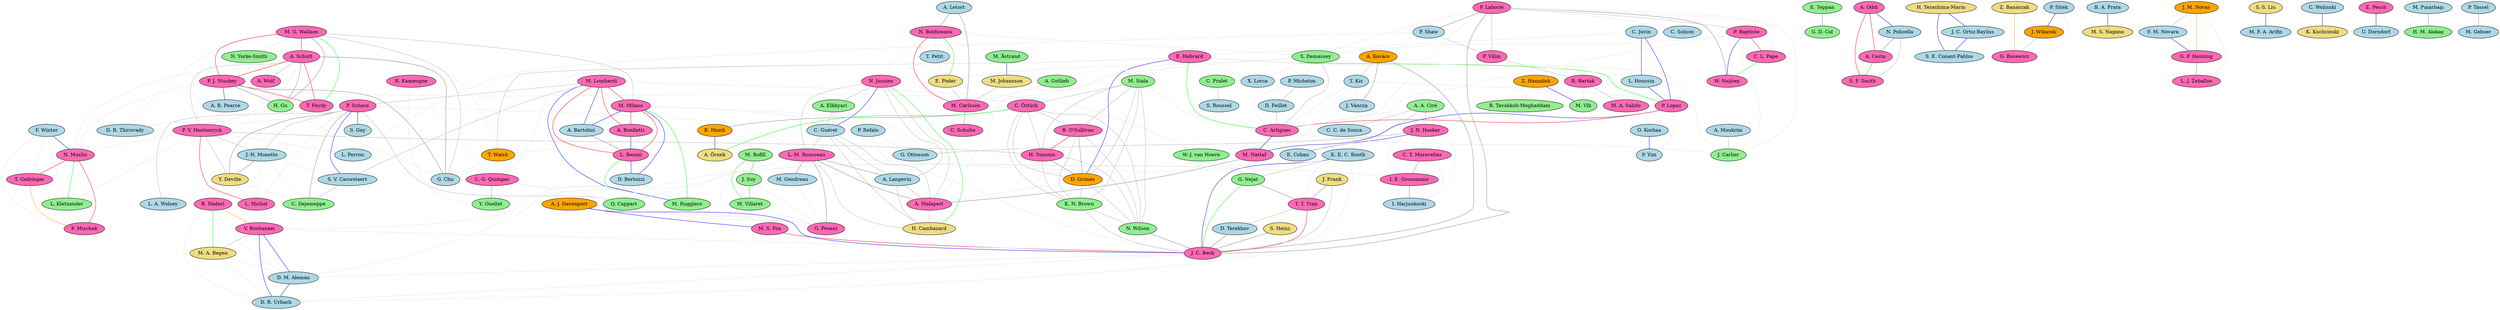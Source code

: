 strict graph coauth {
a615 [label="M. Gendreau" style="filled" fillcolor="lightblue"]
a121 [label="P. Vilím" style="filled" fillcolor="hotpink"]
a225 [label="A. Bartolini" style="filled" fillcolor="lightblue"]
a817 [label="D. Terekhov" style="filled" fillcolor="lightblue"]
a206 [label="W.-J. van Hoeve" style="filled" fillcolor="lightgreen"]
a607 [label="E. Teppan" style="filled" fillcolor="lightgreen"]
a254 [label="P. Refalo" style="filled" fillcolor="lightblue"]
a224 [label="L. A. Wolsey" style="filled" fillcolor="lightblue"]
a284 [label="A. Cesta" style="filled" fillcolor="hotpink"]
a276 [label="T. Walsh" style="filled" fillcolor="orange"]
a1779 [label="S. E. Conant-Pablos" style="filled" fillcolor="lightblue"]
a835 [label="M. A. Begen" style="filled" fillcolor="lightgoldenrod"]
a228 [label="M. Bofill" style="filled" fillcolor="lightgreen"]
a844 [label="J. Carlier" style="filled" fillcolor="lightgreen"]
a311 [label="M. Vlk" style="filled" fillcolor="lightgreen"]
a725 [label="B. Naderi" style="filled" fillcolor="hotpink"]
a851 [label="G. Ottosson" style="filled" fillcolor="lightblue"]
a198 [label="A. Bonfietti" style="filled" fillcolor="hotpink"]
a245 [label="L. Benini" style="filled" fillcolor="hotpink"]
a243 [label="S. Demassey" style="filled" fillcolor="lightgreen"]
a170 [label="C. C. de Souza" style="filled" fillcolor="lightblue"]
a894 [label="D. M. Aleman" style="filled" fillcolor="lightblue"]
a120 [label="P. Shaw" style="filled" fillcolor="lightblue"]
a825 [label="N. Wilson" style="filled" fillcolor="lightgreen"]
a137 [label="B. Hnich" style="filled" fillcolor="orange"]
a74 [label="M. Åstrand" style="filled" fillcolor="lightgreen"]
a160 [label="J. N. Hooker" style="filled" fillcolor="hotpink"]
a534 [label="J. Wikarek" style="filled" fillcolor="orange"]
a89 [label="J. C. Beck" style="filled" fillcolor="hotpink"]
a644 [label="A. Langevin" style="filled" fillcolor="lightblue"]
a385 [label="B. A. Prata" style="filled" fillcolor="lightblue"]
a162 [label="P. Baptiste" style="filled" fillcolor="hotpink"]
a629 [label="G. Bocewicz" style="filled" fillcolor="hotpink"]
a1811 [label="Z. Banaszak" style="filled" fillcolor="lightgoldenrod"]
a717 [label="M. Ruggiero" style="filled" fillcolor="lightgreen"]
a157 [label="A. A. Ciré" style="filled" fillcolor="lightgreen"]
a586 [label="F. M. Novara" style="filled" fillcolor="lightblue"]
a45 [label="N. Musliu" style="filled" fillcolor="hotpink"]
a355 [label="P. Michelon" style="filled" fillcolor="lightblue"]
a221 [label="T. Petit" style="filled" fillcolor="lightblue"]
a324 [label="A. R. Pearce" style="filled" fillcolor="lightblue"]
a288 [label="L. Perron" style="filled" fillcolor="lightblue"]
a135 [label="C. Öztürk" style="filled" fillcolor="hotpink"]
a203 [label="K. E. C. Booth" style="filled" fillcolor="lightblue"]
a381 [label="C. T. Maravelias" style="filled" fillcolor="hotpink"]
a133 [label="S. Heinz" style="filled" fillcolor="lightgoldenrod"]
a282 [label="A. Oddi" style="filled" fillcolor="hotpink"]
a382 [label="I. E. Grossmann" style="filled" fillcolor="hotpink"]
a302 [label="M. S. Fox" style="filled" fillcolor="hotpink"]
a233 [label="M. Villaret" style="filled" fillcolor="lightgreen"]
a655 [label="W. Nuijten" style="filled" fillcolor="hotpink"]
a148 [label="P. V. Hentenryck" style="filled" fillcolor="hotpink"]
a80 [label="F. Mischek" style="filled" fillcolor="hotpink"]
a155 [label="T. Kis" style="filled" fillcolor="lightblue"]
a1606 [label="H. Terashima-Marín" style="filled" fillcolor="lightgoldenrod"]
a211 [label="S. Gay" style="filled" fillcolor="lightblue"]
a81 [label="M. Nattaf" style="filled" fillcolor="hotpink"]
a293 [label="C. Guéret" style="filled" fillcolor="lightblue"]
a93 [label="G. D. Col" style="filled" fillcolor="lightgreen"]
a6 [label="C. Artigues" style="filled" fillcolor="hotpink"]
a1474 [label="P. Sitek" style="filled" fillcolor="lightblue"]
a3 [label="P. Lopez" style="filled" fillcolor="hotpink"]
a679 [label="O. Korbaa" style="filled" fillcolor="lightblue"]
a232 [label="J. Suy" style="filled" fillcolor="lightgreen"]
a387 [label="M. S. Nagano" style="filled" fillcolor="lightgoldenrod"]
a91 [label="M. Carlsson" style="filled" fillcolor="hotpink"]
a19 [label="N. Yorke-Smith" style="filled" fillcolor="lightgreen"]
a51 [label="A. Wolf" style="filled" fillcolor="hotpink"]
a587 [label="G. P. Henning" style="filled" fillcolor="hotpink"]
a895 [label="D. R. Urbach" style="filled" fillcolor="lightblue"]
a1487 [label="M. F. A. Arifin" style="filled" fillcolor="lightblue"]
a152 [label="R. Barták" style="filled" fillcolor="hotpink"]
a217 [label="K. N. Brown" style="filled" fillcolor="lightgreen"]
a142 [label="M. Lombardi" style="filled" fillcolor="hotpink"]
a129 [label="M. Siala" style="filled" fillcolor="lightgreen"]
a1778 [label="J. C. Ortiz-Bayliss" style="filled" fillcolor="lightblue"]
a396 [label="D. R. Thiruvady" style="filled" fillcolor="lightblue"]
a658 [label="C. Wolinski" style="filled" fillcolor="lightblue"]
a147 [label="P. Schaus" style="filled" fillcolor="hotpink"]
a85 [label="C. Solnon" style="filled" fillcolor="lightblue"]
a21 [label="C. Pralet" style="filled" fillcolor="lightgreen"]
a52 [label="Y. Ouellet" style="filled" fillcolor="lightgreen"]
a118 [label="P. Laborie" style="filled" fillcolor="hotpink"]
a903 [label="U. Dorndorf" style="filled" fillcolor="lightblue"]
a17 [label="H. Simonis" style="filled" fillcolor="hotpink"]
a77 [label="T. Geibinger" style="filled" fillcolor="hotpink"]
a659 [label="K. Kuchcinski" style="filled" fillcolor="lightgoldenrod"]
a204 [label="G. Nejat" style="filled" fillcolor="lightgreen"]
a117 [label="M. G. Wallace" style="filled" fillcolor="hotpink"]
a75 [label="M. Johansson" style="filled" fillcolor="lightgoldenrod"]
a32 [label="L. Michel" style="filled" fillcolor="hotpink"]
a292 [label="A. Elkhyari" style="filled" fillcolor="lightgreen"]
a181 [label="D. Grimes" style="filled" fillcolor="orange"]
a763 [label="H. M. Alakaş" style="filled" fillcolor="lightgreen"]
a125 [label="P. J. Stuckey" style="filled" fillcolor="hotpink"]
a437 [label="E. Pesch" style="filled" fillcolor="hotpink"]
a336 [label="H. Gu" style="filled" fillcolor="lightgreen"]
a153 [label="M. A. Salido" style="filled" fillcolor="hotpink"]
a82 [label="A. Malapert" style="filled" fillcolor="hotpink"]
a0 [label="C. Juvin" style="filled" fillcolor="lightblue"]
a154 [label="T. Feydy" style="filled" fillcolor="hotpink"]
a1383 [label="M. Pınarbaşı" style="filled" fillcolor="lightblue"]
a146 [label="A. Kovács" style="filled" fillcolor="orange"]
a10 [label="R. Kameugne" style="filled" fillcolor="hotpink"]
a335 [label="E. Coban" style="filled" fillcolor="lightblue"]
a247 [label="N. Jussien" style="filled" fillcolor="hotpink"]
a798 [label="T. T. Tran" style="filled" fillcolor="hotpink"]
a58 [label="P. Tassel" style="filled" fillcolor="lightblue"]
a620 [label="L. J. Zeballos" style="filled" fillcolor="hotpink"]
a1169 [label="A. Moukrim" style="filled" fillcolor="lightblue"]
a37 [label="C.-G. Quimper" style="filled" fillcolor="hotpink"]
a202 [label="C. Dejemeppe" style="filled" fillcolor="lightgreen"]
a2 [label="L. Houssin" style="filled" fillcolor="lightblue"]
a78 [label="L. Kletzander" style="filled" fillcolor="lightgreen"]
a343 [label="G. Chu" style="filled" fillcolor="lightblue"]
a61 [label="M. Gebser" style="filled" fillcolor="lightblue"]
a326 [label="L.-M. Rousseau" style="filled" fillcolor="hotpink"]
a127 [label="A. Letort" style="filled" fillcolor="lightblue"]
a523 [label="J. M. Novas" style="filled" fillcolor="orange"]
a42 [label="Q. Cappart" style="filled" fillcolor="lightgreen"]
a727 [label="V. Roshanaei" style="filled" fillcolor="hotpink"]
a116 [label="Z. Hanzálek" style="filled" fillcolor="orange"]
a379 [label="J. Frank" style="filled" fillcolor="lightgoldenrod"]
a43 [label="F. Winter" style="filled" fillcolor="lightblue"]
a429 [label="R. Tavakkoli-Moghaddam" style="filled" fillcolor="lightgreen"]
a143 [label="M. Milano" style="filled" fillcolor="hotpink"]
a298 [label="S. F. Smith" style="filled" fillcolor="hotpink"]
a22 [label="S. Roussel" style="filled" fillcolor="lightblue"]
a248 [label="A. J. Davenport" style="filled" fillcolor="orange"]
a680 [label="P. Yim" style="filled" fillcolor="lightblue"]
a151 [label="Y. Deville" style="filled" fillcolor="lightgoldenrod"]
a124 [label="A. Schutt" style="filled" fillcolor="hotpink"]
a283 [label="N. Policella" style="filled" fillcolor="lightblue"]
a1243 [label="S.-S. Liu" style="filled" fillcolor="lightgoldenrod"]
a1 [label="E. Hebrard" style="filled" fillcolor="hotpink"]
a149 [label="J.-N. Monette" style="filled" fillcolor="lightblue"]
a16 [label="B. O'Sullivan" style="filled" fillcolor="hotpink"]
a163 [label="C. L. Pape" style="filled" fillcolor="hotpink"]
a128 [label="N. Beldiceanu" style="filled" fillcolor="hotpink"]
a997 [label="H. Cambazard" style="filled" fillcolor="lightgoldenrod"]
a244 [label="X. Lorca" style="filled" fillcolor="lightblue"]
a195 [label="A. Gotlieb" style="filled" fillcolor="lightgreen"]
a138 [label="A. Örnek" style="filled" fillcolor="lightgoldenrod"]
a8 [label="G. Pesant" style="filled" fillcolor="hotpink"]
a356 [label="D. Feillet" style="filled" fillcolor="lightblue"]
a278 [label="J. Váncza" style="filled" fillcolor="lightblue"]
a358 [label="E. Poder" style="filled" fillcolor="lightgoldenrod"]
a375 [label="D. Bertozzi" style="filled" fillcolor="lightblue"]
a201 [label="S. V. Cauwelaert" style="filled" fillcolor="lightblue"]
a92 [label="C. Schulte" style="filled" fillcolor="hotpink"]
a870 [label="I. Harjunkoski" style="filled" fillcolor="lightblue"]
  a148 -- a32 [weight=7 color="red"]
   a232 -- a233 [weight=5 color="green"]
   a228 -- a232 [weight=5 color="green"]
   a228 -- a233 [weight=5 color="green"]
   a162 -- a163 [weight=11 color="red"]
   a247 -- a997 [weight=5 color="green"]
   a725 -- a835 [weight=5 color="green"]
   a725 -- a727 [weight=6 color="orange"]
   a727 -- a835 [weight=2 color="grey70"]
   a117 -- a19 [weight=1 color="grey90"]
   a282 -- a298 [weight=7 color="red"]
   a147 -- a224 [weight=2 color="grey70"]
   a379 -- a89 [weight=2 color="grey70"]
   a379 -- a798 [weight=3 color="grey50"]
   a798 -- a89 [weight=10 color="red"]
   a118 -- a89 [weight=3 color="grey50"]
   a1243 -- a1487 [weight=4 color="blue"]
   a163 -- a655 [weight=5 color="green"]
   a162 -- a655 [weight=4 color="blue"]
   a534 -- a629 [weight=2 color="grey70"]
   a1811 -- a629 [weight=6 color="orange"]
   a1811 -- a534 [weight=1 color="grey90"]
   a128 -- a91 [weight=7 color="red"]
   a245 -- a375 [weight=4 color="blue"]
   a143 -- a375 [weight=4 color="blue"]
   a143 -- a245 [weight=16 color="red"]
   a679 -- a680 [weight=4 color="blue"]
   a203 -- a89 [weight=4 color="blue"]
   a124 -- a396 [weight=1 color="grey90"]
   a124 -- a336 [weight=3 color="grey50"]
   a336 -- a396 [weight=1 color="grey90"]
   a117 -- a124 [weight=8 color="red"]
   a117 -- a396 [weight=1 color="grey90"]
   a117 -- a336 [weight=3 color="grey50"]
   a143 -- a198 [weight=9 color="red"]
   a142 -- a198 [weight=8 color="red"]
   a142 -- a143 [weight=23 color="red"]
   a254 -- a89 [weight=1 color="grey90"]
   a121 -- a152 [weight=2 color="grey70"]
   a326 -- a42 [weight=1 color="grey90"]
   a147 -- a326 [weight=1 color="grey90"]
   a147 -- a42 [weight=2 color="grey70"]
   a607 -- a93 [weight=3 color="grey50"]
   a1 -- a276 [weight=2 color="grey70"]
   a382 -- a870 [weight=3 color="grey50"]
   a381 -- a382 [weight=3 color="grey50"]
   a1606 -- a1778 [weight=4 color="blue"]
   a1606 -- a1779 [weight=4 color="blue"]
   a1778 -- a1779 [weight=4 color="blue"]
   a128 -- a247 [weight=1 color="grey90"]
   a128 -- a221 [weight=1 color="grey90"]
   a221 -- a247 [weight=1 color="grey90"]
   a125 -- a148 [weight=1 color="grey90"]
   a58 -- a61 [weight=3 color="grey50"]
   a326 -- a382 [weight=1 color="grey90"]
   a151 -- a202 [weight=1 color="grey90"]
   a45 -- a80 [weight=8 color="red"]
   a45 -- a77 [weight=8 color="red"]
   a77 -- a80 [weight=6 color="orange"]
   a120 -- a288 [weight=1 color="grey90"]
   a356 -- a6 [weight=2 color="grey70"]
   a381 -- a870 [weight=1 color="grey90"]
   a160 -- a381 [weight=1 color="grey90"]
   a160 -- a382 [weight=1 color="grey90"]
   a160 -- a870 [weight=1 color="grey90"]
   a75 -- a91 [weight=2 color="grey70"]
   a225 -- a245 [weight=3 color="grey50"]
   a143 -- a225 [weight=4 color="blue"]
   a142 -- a225 [weight=4 color="blue"]
   a142 -- a245 [weight=12 color="red"]
   a385 -- a387 [weight=4 color="blue"]
   a74 -- a75 [weight=4 color="blue"]
   a245 -- a717 [weight=5 color="green"]
   a143 -- a717 [weight=5 color="green"]
   a142 -- a717 [weight=4 color="blue"]
   a1 -- a181 [weight=4 color="blue"]
   a1 -- a6 [weight=5 color="green"]
   a147 -- a202 [weight=3 color="grey50"]
   a147 -- a201 [weight=4 color="blue"]
   a201 -- a202 [weight=2 color="grey70"]
   a37 -- a52 [weight=5 color="green"]
   a124 -- a51 [weight=2 color="grey70"]
   a523 -- a587 [weight=6 color="orange"]
   a302 -- a89 [weight=8 color="red"]
   a137 -- a276 [weight=1 color="grey90"]
   a1 -- a244 [weight=1 color="grey90"]
   a81 -- a82 [weight=3 color="grey50"]
   a160 -- a851 [weight=2 color="grey70"]
   a282 -- a284 [weight=8 color="red"]
   a644 -- a82 [weight=2 color="grey70"]
   a644 -- a997 [weight=2 color="grey70"]
   a82 -- a997 [weight=2 color="grey70"]
   a293 -- a644 [weight=2 color="grey70"]
   a293 -- a82 [weight=2 color="grey70"]
   a293 -- a997 [weight=2 color="grey70"]
   a293 -- a326 [weight=2 color="grey70"]
   a326 -- a644 [weight=3 color="grey50"]
   a326 -- a82 [weight=3 color="grey50"]
   a326 -- a997 [weight=2 color="grey70"]
   a247 -- a644 [weight=2 color="grey70"]
   a247 -- a82 [weight=2 color="grey70"]
   a247 -- a293 [weight=4 color="blue"]
   a247 -- a326 [weight=2 color="grey70"]
   a6 -- a81 [weight=4 color="blue"]
   a3 -- a6 [weight=11 color="red"]
   a3 -- a81 [weight=4 color="blue"]
   a198 -- a245 [weight=4 color="blue"]
   a147 -- a211 [weight=4 color="blue"]
   a658 -- a659 [weight=4 color="blue"]
   a358 -- a91 [weight=2 color="grey70"]
   a128 -- a358 [weight=5 color="green"]
   a128 -- a243 [weight=1 color="grey90"]
   a243 -- a358 [weight=1 color="grey90"]
   a243 -- a91 [weight=1 color="grey90"]
   a615 -- a8 [weight=1 color="grey90"]
   a148 -- a17 [weight=2 color="grey70"]
   a135 -- a138 [weight=5 color="green"]
   a125 -- a324 [weight=4 color="blue"]
   a124 -- a154 [weight=8 color="red"]
   a16 -- a17 [weight=8 color="red"]
   a326 -- a8 [weight=3 color="grey50"]
   a587 -- a620 [weight=5 color="green"]
   a523 -- a620 [weight=1 color="grey90"]
   a149 -- a202 [weight=1 color="grey90"]
   a149 -- a201 [weight=1 color="grey90"]
   a147 -- a149 [weight=2 color="grey70"]
   a118 -- a655 [weight=3 color="grey50"]
   a326 -- a615 [weight=3 color="grey50"]
   a282 -- a283 [weight=4 color="blue"]
   a283 -- a298 [weight=2 color="grey70"]
   a116 -- a311 [weight=4 color="blue"]
   a91 -- a92 [weight=5 color="green"]
   a160 -- a335 [weight=4 color="blue"]
   a146 -- a278 [weight=3 color="grey50"]
   a146 -- a89 [weight=3 color="grey50"]
   a124 -- a125 [weight=16 color="red"]
   a117 -- a125 [weight=8 color="red"]
   a117 -- a154 [weight=5 color="green"]
   a125 -- a154 [weight=8 color="red"]
   a375 -- a717 [weight=1 color="grey90"]
   a204 -- a89 [weight=5 color="green"]
   a817 -- a89 [weight=3 color="grey50"]
   a798 -- a817 [weight=2 color="grey70"]
   a292 -- a293 [weight=2 color="grey70"]
   a247 -- a292 [weight=2 color="grey70"]
   a825 -- a89 [weight=3 color="grey50"]
   a148 -- a288 [weight=1 color="grey90"]
   a118 -- a120 [weight=3 color="grey50"]
   a437 -- a903 [weight=4 color="blue"]
   a142 -- a206 [weight=1 color="grey90"]
   a1 -- a3 [weight=5 color="green"]
   a1 -- a129 [weight=1 color="grey90"]
   a129 -- a6 [weight=1 color="grey90"]
   a284 -- a298 [weight=5 color="green"]
   a125 -- a343 [weight=3 color="grey50"]
   a127 -- a91 [weight=3 color="grey50"]
   a127 -- a128 [weight=3 color="grey50"]
   a221 -- a358 [weight=1 color="grey90"]
   a204 -- a798 [weight=3 color="grey50"]
   a232 -- a8 [weight=1 color="grey90"]
   a233 -- a8 [weight=1 color="grey90"]
   a228 -- a8 [weight=1 color="grey90"]
   a243 -- a244 [weight=1 color="grey90"]
   a149 -- a32 [weight=1 color="grey90"]
   a149 -- a151 [weight=3 color="grey50"]
   a148 -- a149 [weight=2 color="grey70"]
   a148 -- a151 [weight=2 color="grey70"]
   a147 -- a32 [weight=1 color="grey90"]
   a147 -- a148 [weight=1 color="grey90"]
   a147 -- a151 [weight=3 color="grey50"]
   a151 -- a32 [weight=1 color="grey90"]
   a124 -- a343 [weight=3 color="grey50"]
   a117 -- a343 [weight=2 color="grey70"]
   a217 -- a89 [weight=2 color="grey70"]
   a10 -- a147 [weight=1 color="grey90"]
   a248 -- a89 [weight=4 color="blue"]
   a248 -- a302 [weight=4 color="blue"]
   a116 -- a429 [weight=1 color="grey90"]
   a1383 -- a763 [weight=3 color="grey50"]
   a336 -- a343 [weight=1 color="grey90"]
   a125 -- a336 [weight=3 color="grey50"]
   a1474 -- a629 [weight=1 color="grey90"]
   a1474 -- a534 [weight=4 color="blue"]
   a1 -- a21 [weight=1 color="grey90"]
   a586 -- a587 [weight=4 color="blue"]
   a355 -- a6 [weight=1 color="grey90"]
   a243 -- a6 [weight=2 color="grey70"]
   a243 -- a355 [weight=1 color="grey90"]
   a146 -- a155 [weight=2 color="grey70"]
   a155 -- a278 [weight=1 color="grey90"]
   a43 -- a80 [weight=1 color="grey90"]
   a43 -- a78 [weight=1 color="grey90"]
   a43 -- a45 [weight=4 color="blue"]
   a43 -- a77 [weight=1 color="grey90"]
   a78 -- a80 [weight=1 color="grey90"]
   a45 -- a78 [weight=5 color="green"]
   a77 -- a78 [weight=1 color="grey90"]
   a355 -- a356 [weight=2 color="grey70"]
   a6 -- a844 [weight=1 color="grey90"]
   a162 -- a6 [weight=1 color="grey90"]
   a162 -- a844 [weight=1 color="grey90"]
   a162 -- a243 [weight=1 color="grey90"]
   a118 -- a6 [weight=1 color="grey90"]
   a118 -- a844 [weight=1 color="grey90"]
   a118 -- a162 [weight=2 color="grey70"]
   a118 -- a243 [weight=1 color="grey90"]
   a243 -- a844 [weight=1 color="grey90"]
   a133 -- a89 [weight=3 color="grey50"]
   a124 -- a148 [weight=2 color="grey70"]
   a148 -- a78 [weight=1 color="grey90"]
   a148 -- a45 [weight=1 color="grey90"]
   a203 -- a204 [weight=2 color="grey70"]
   a203 -- a798 [weight=1 color="grey90"]
   a120 -- a121 [weight=2 color="grey70"]
   a118 -- a121 [weight=2 color="grey70"]
   a523 -- a586 [weight=2 color="grey70"]
   a283 -- a284 [weight=3 color="grey50"]
   a137 -- a138 [weight=4 color="blue"]
   a124 -- a276 [weight=1 color="grey90"]
   a276 -- a343 [weight=1 color="grey90"]
   a181 -- a82 [weight=1 color="grey90"]
   a1 -- a82 [weight=1 color="grey90"]
   a142 -- a147 [weight=2 color="grey70"]
   a142 -- a201 [weight=2 color="grey70"]
   a152 -- a153 [weight=2 color="grey70"]
   a3 -- a679 [weight=1 color="grey90"]
   a3 -- a680 [weight=1 color="grey90"]
   a1 -- a37 [weight=1 color="grey90"]
   a276 -- a37 [weight=1 color="grey90"]
   a143 -- a851 [weight=1 color="grey90"]
   a143 -- a254 [weight=1 color="grey90"]
   a254 -- a851 [weight=1 color="grey90"]
   a160 -- a206 [weight=1 color="grey90"]
   a16 -- a181 [weight=3 color="grey50"]
   a16 -- a217 [weight=2 color="grey70"]
   a16 -- a825 [weight=2 color="grey70"]
   a135 -- a16 [weight=2 color="grey70"]
   a135 -- a181 [weight=2 color="grey70"]
   a135 -- a17 [weight=2 color="grey70"]
   a135 -- a217 [weight=2 color="grey70"]
   a135 -- a825 [weight=2 color="grey70"]
   a181 -- a217 [weight=2 color="grey70"]
   a181 -- a825 [weight=2 color="grey70"]
   a17 -- a181 [weight=3 color="grey50"]
   a17 -- a217 [weight=2 color="grey70"]
   a17 -- a825 [weight=2 color="grey70"]
   a217 -- a825 [weight=2 color="grey70"]
   a129 -- a16 [weight=2 color="grey70"]
   a129 -- a135 [weight=2 color="grey70"]
   a129 -- a181 [weight=2 color="grey70"]
   a129 -- a17 [weight=2 color="grey70"]
   a129 -- a217 [weight=2 color="grey70"]
   a129 -- a825 [weight=2 color="grey70"]
   a135 -- a137 [weight=3 color="grey50"]
   a152 -- a311 [weight=1 color="grey90"]
   a118 -- a163 [weight=1 color="grey90"]
   a117 -- a143 [weight=2 color="grey70"]
   a157 -- a335 [weight=2 color="grey70"]
   a157 -- a160 [weight=2 color="grey70"]
   a1169 -- a844 [weight=2 color="grey70"]
   a0 -- a2 [weight=4 color="blue"]
   a0 -- a3 [weight=4 color="blue"]
   a2 -- a3 [weight=4 color="blue"]
   a0 -- a1 [weight=1 color="grey90"]
   a1 -- a2 [weight=1 color="grey90"]
   a157 -- a170 [weight=2 color="grey70"]
   a37 -- a8 [weight=1 color="grey90"]
   a37 -- a42 [weight=1 color="grey90"]
   a42 -- a8 [weight=1 color="grey90"]
   a195 -- a91 [weight=1 color="grey90"]
   a725 -- a895 [weight=1 color="grey90"]
   a725 -- a894 [weight=1 color="grey90"]
   a894 -- a895 [weight=4 color="blue"]
   a835 -- a895 [weight=1 color="grey90"]
   a835 -- a894 [weight=1 color="grey90"]
   a727 -- a895 [weight=4 color="blue"]
   a727 -- a894 [weight=4 color="blue"]
   a125 -- a135 [weight=1 color="grey90"]
   a118 -- a85 [weight=1 color="grey90"]
   a155 -- a6 [weight=1 color="grey90"]
   a155 -- a81 [weight=1 color="grey90"]
   a155 -- a3 [weight=1 color="grey90"]
   a89 -- a895 [weight=1 color="grey90"]
   a89 -- a894 [weight=1 color="grey90"]
   a203 -- a895 [weight=1 color="grey90"]
   a203 -- a894 [weight=1 color="grey90"]
   a203 -- a727 [weight=1 color="grey90"]
   a727 -- a89 [weight=1 color="grey90"]
   a21 -- a22 [weight=2 color="grey70"]
   a124 -- a45 [weight=1 color="grey90"]
   a125 -- a45 [weight=1 color="grey90"]
   a10 -- a37 [weight=1 color="grey90"]
   a10 -- a52 [weight=1 color="grey90"]
   a151 -- a224 [weight=1 color="grey90"]
 }

